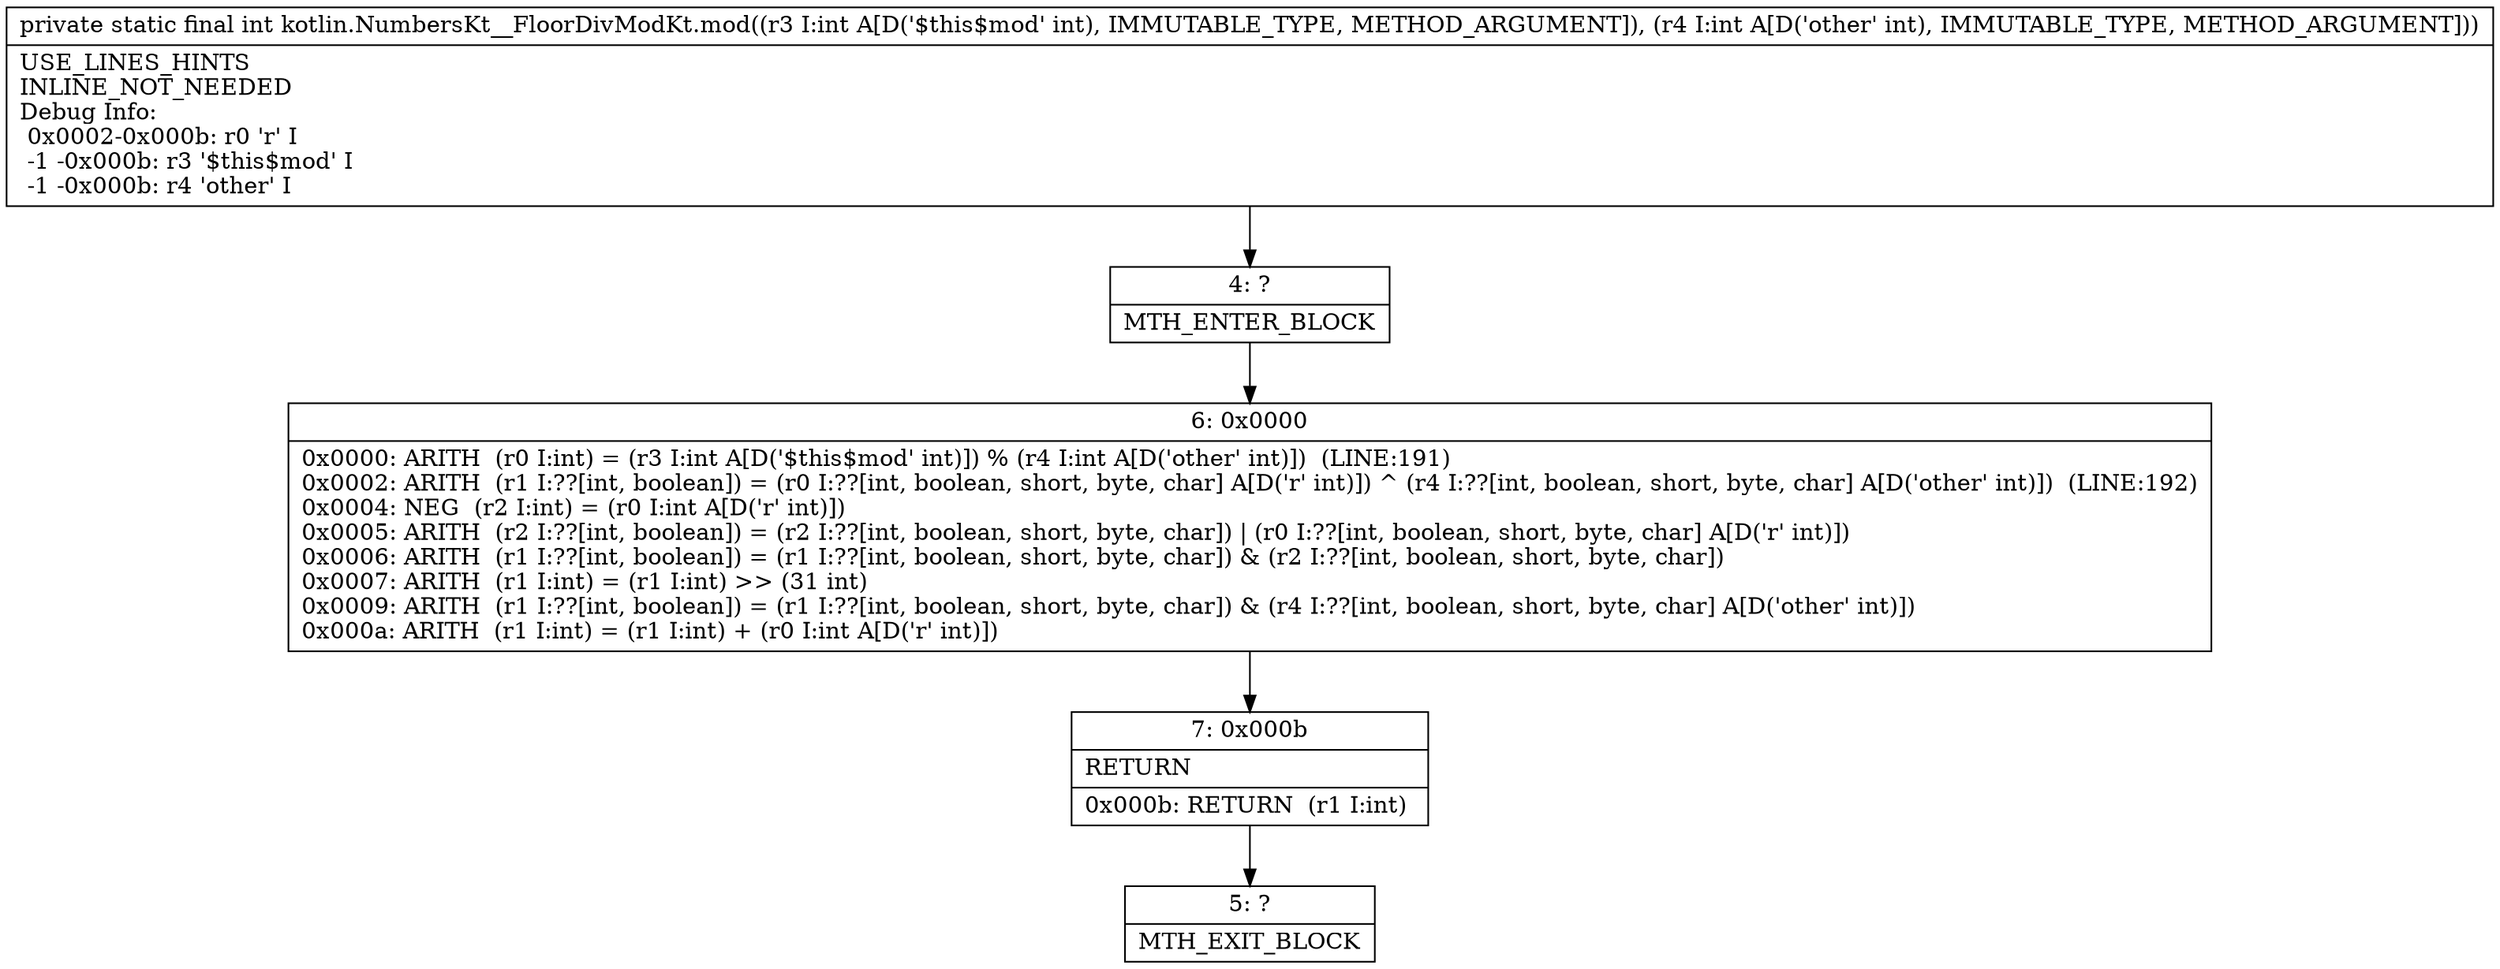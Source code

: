 digraph "CFG forkotlin.NumbersKt__FloorDivModKt.mod(II)I" {
Node_4 [shape=record,label="{4\:\ ?|MTH_ENTER_BLOCK\l}"];
Node_6 [shape=record,label="{6\:\ 0x0000|0x0000: ARITH  (r0 I:int) = (r3 I:int A[D('$this$mod' int)]) % (r4 I:int A[D('other' int)])  (LINE:191)\l0x0002: ARITH  (r1 I:??[int, boolean]) = (r0 I:??[int, boolean, short, byte, char] A[D('r' int)]) ^ (r4 I:??[int, boolean, short, byte, char] A[D('other' int)])  (LINE:192)\l0x0004: NEG  (r2 I:int) = (r0 I:int A[D('r' int)]) \l0x0005: ARITH  (r2 I:??[int, boolean]) = (r2 I:??[int, boolean, short, byte, char]) \| (r0 I:??[int, boolean, short, byte, char] A[D('r' int)]) \l0x0006: ARITH  (r1 I:??[int, boolean]) = (r1 I:??[int, boolean, short, byte, char]) & (r2 I:??[int, boolean, short, byte, char]) \l0x0007: ARITH  (r1 I:int) = (r1 I:int) \>\> (31 int) \l0x0009: ARITH  (r1 I:??[int, boolean]) = (r1 I:??[int, boolean, short, byte, char]) & (r4 I:??[int, boolean, short, byte, char] A[D('other' int)]) \l0x000a: ARITH  (r1 I:int) = (r1 I:int) + (r0 I:int A[D('r' int)]) \l}"];
Node_7 [shape=record,label="{7\:\ 0x000b|RETURN\l|0x000b: RETURN  (r1 I:int) \l}"];
Node_5 [shape=record,label="{5\:\ ?|MTH_EXIT_BLOCK\l}"];
MethodNode[shape=record,label="{private static final int kotlin.NumbersKt__FloorDivModKt.mod((r3 I:int A[D('$this$mod' int), IMMUTABLE_TYPE, METHOD_ARGUMENT]), (r4 I:int A[D('other' int), IMMUTABLE_TYPE, METHOD_ARGUMENT]))  | USE_LINES_HINTS\lINLINE_NOT_NEEDED\lDebug Info:\l  0x0002\-0x000b: r0 'r' I\l  \-1 \-0x000b: r3 '$this$mod' I\l  \-1 \-0x000b: r4 'other' I\l}"];
MethodNode -> Node_4;Node_4 -> Node_6;
Node_6 -> Node_7;
Node_7 -> Node_5;
}

